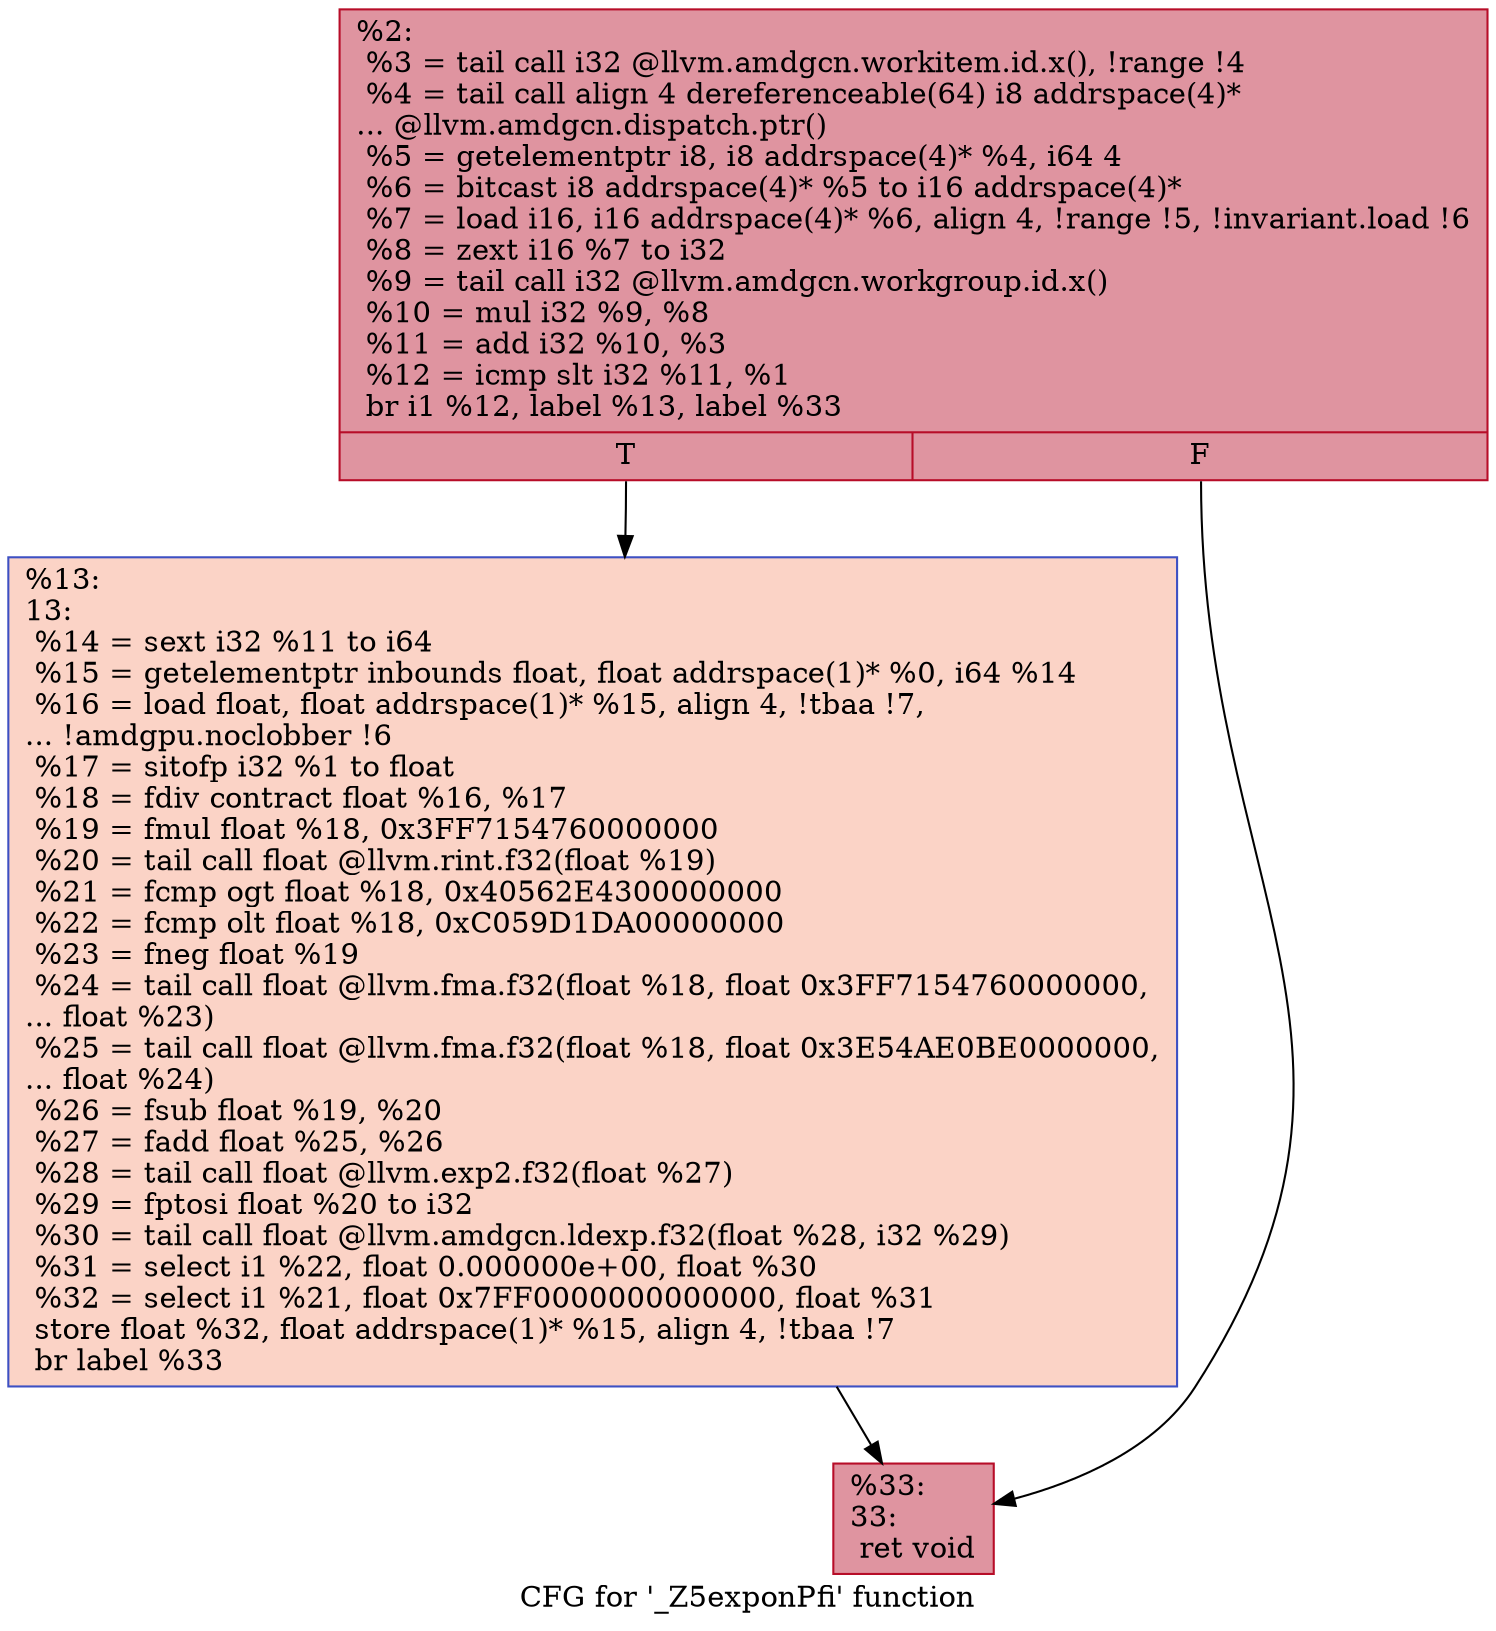 digraph "CFG for '_Z5exponPfi' function" {
	label="CFG for '_Z5exponPfi' function";

	Node0x6237400 [shape=record,color="#b70d28ff", style=filled, fillcolor="#b70d2870",label="{%2:\l  %3 = tail call i32 @llvm.amdgcn.workitem.id.x(), !range !4\l  %4 = tail call align 4 dereferenceable(64) i8 addrspace(4)*\l... @llvm.amdgcn.dispatch.ptr()\l  %5 = getelementptr i8, i8 addrspace(4)* %4, i64 4\l  %6 = bitcast i8 addrspace(4)* %5 to i16 addrspace(4)*\l  %7 = load i16, i16 addrspace(4)* %6, align 4, !range !5, !invariant.load !6\l  %8 = zext i16 %7 to i32\l  %9 = tail call i32 @llvm.amdgcn.workgroup.id.x()\l  %10 = mul i32 %9, %8\l  %11 = add i32 %10, %3\l  %12 = icmp slt i32 %11, %1\l  br i1 %12, label %13, label %33\l|{<s0>T|<s1>F}}"];
	Node0x6237400:s0 -> Node0x6239310;
	Node0x6237400:s1 -> Node0x62393a0;
	Node0x6239310 [shape=record,color="#3d50c3ff", style=filled, fillcolor="#f59c7d70",label="{%13:\l13:                                               \l  %14 = sext i32 %11 to i64\l  %15 = getelementptr inbounds float, float addrspace(1)* %0, i64 %14\l  %16 = load float, float addrspace(1)* %15, align 4, !tbaa !7,\l... !amdgpu.noclobber !6\l  %17 = sitofp i32 %1 to float\l  %18 = fdiv contract float %16, %17\l  %19 = fmul float %18, 0x3FF7154760000000\l  %20 = tail call float @llvm.rint.f32(float %19)\l  %21 = fcmp ogt float %18, 0x40562E4300000000\l  %22 = fcmp olt float %18, 0xC059D1DA00000000\l  %23 = fneg float %19\l  %24 = tail call float @llvm.fma.f32(float %18, float 0x3FF7154760000000,\l... float %23)\l  %25 = tail call float @llvm.fma.f32(float %18, float 0x3E54AE0BE0000000,\l... float %24)\l  %26 = fsub float %19, %20\l  %27 = fadd float %25, %26\l  %28 = tail call float @llvm.exp2.f32(float %27)\l  %29 = fptosi float %20 to i32\l  %30 = tail call float @llvm.amdgcn.ldexp.f32(float %28, i32 %29)\l  %31 = select i1 %22, float 0.000000e+00, float %30\l  %32 = select i1 %21, float 0x7FF0000000000000, float %31\l  store float %32, float addrspace(1)* %15, align 4, !tbaa !7\l  br label %33\l}"];
	Node0x6239310 -> Node0x62393a0;
	Node0x62393a0 [shape=record,color="#b70d28ff", style=filled, fillcolor="#b70d2870",label="{%33:\l33:                                               \l  ret void\l}"];
}
